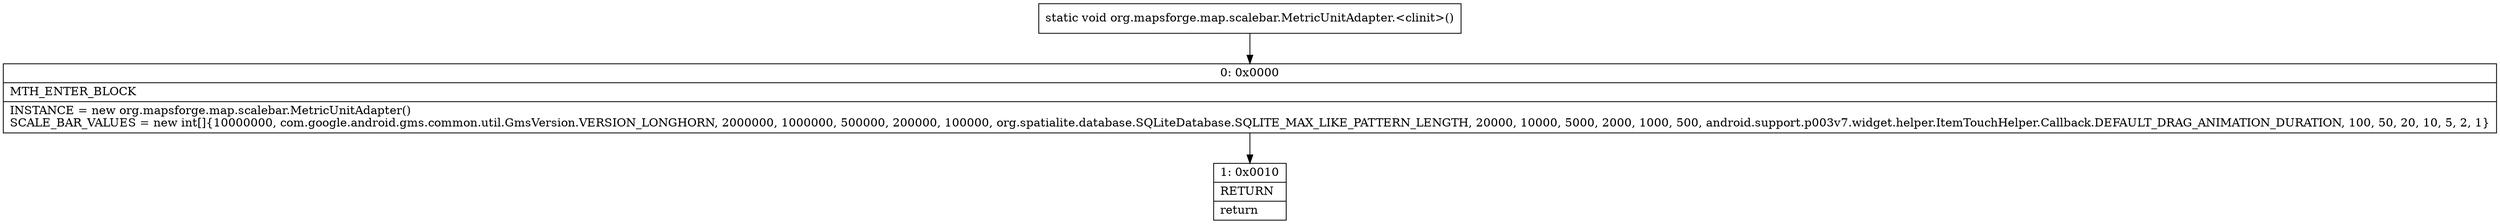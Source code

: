 digraph "CFG fororg.mapsforge.map.scalebar.MetricUnitAdapter.\<clinit\>()V" {
Node_0 [shape=record,label="{0\:\ 0x0000|MTH_ENTER_BLOCK\l|INSTANCE = new org.mapsforge.map.scalebar.MetricUnitAdapter()\lSCALE_BAR_VALUES = new int[]\{10000000, com.google.android.gms.common.util.GmsVersion.VERSION_LONGHORN, 2000000, 1000000, 500000, 200000, 100000, org.spatialite.database.SQLiteDatabase.SQLITE_MAX_LIKE_PATTERN_LENGTH, 20000, 10000, 5000, 2000, 1000, 500, android.support.p003v7.widget.helper.ItemTouchHelper.Callback.DEFAULT_DRAG_ANIMATION_DURATION, 100, 50, 20, 10, 5, 2, 1\}\l}"];
Node_1 [shape=record,label="{1\:\ 0x0010|RETURN\l|return\l}"];
MethodNode[shape=record,label="{static void org.mapsforge.map.scalebar.MetricUnitAdapter.\<clinit\>() }"];
MethodNode -> Node_0;
Node_0 -> Node_1;
}

